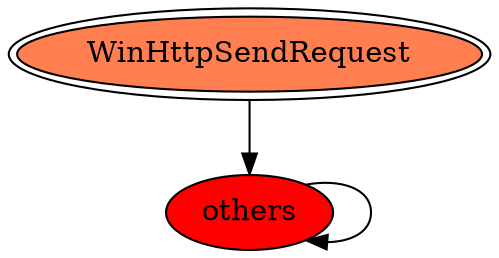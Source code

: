 digraph "./REPORTS/3899/API_PER_CATEGORY/winhttp_send_recv.exe_3112_Network Management_API_per_Category_Transition_Matrix" {
	WinHttpSendRequest [label=WinHttpSendRequest fillcolor=coral peripheries=2 style=filled]
	others [label=others fillcolor=red style=filled]
	WinHttpSendRequest -> others [label=""]
	others -> others [label=""]
}
